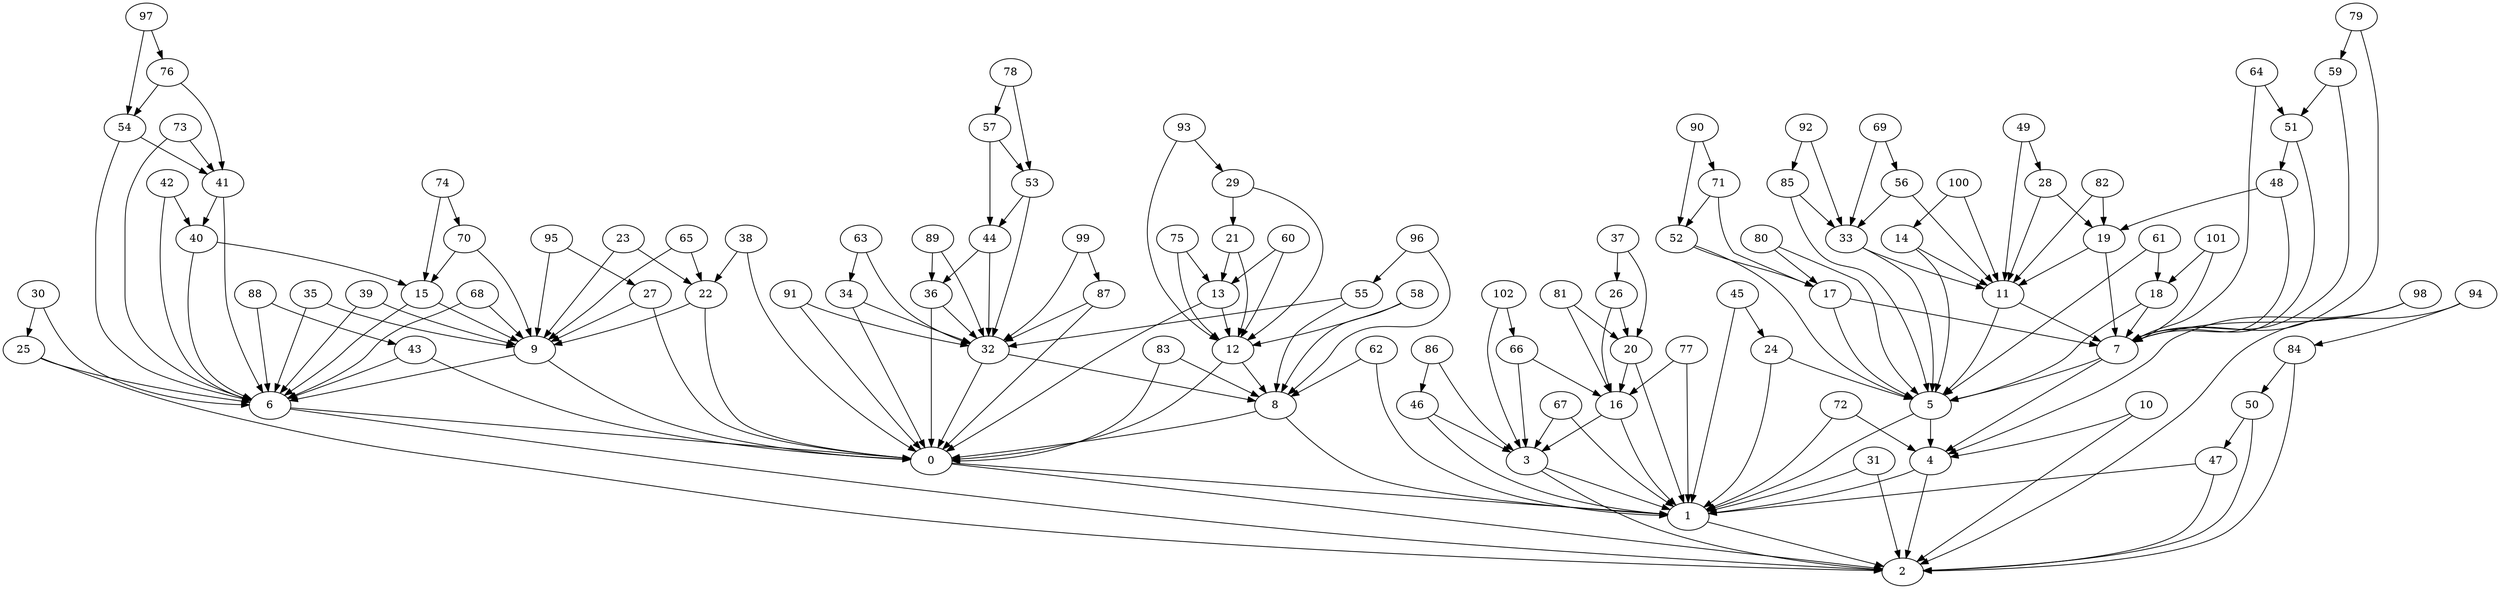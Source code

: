 digraph {0 -> 1;
0 -> 2;
1 -> 2;
2;
3 -> 1;
3 -> 2;
4 -> 1;
4 -> 2;
5 -> 4;
5 -> 1;
6 -> 0;
6 -> 2;
7 -> 5;
7 -> 4;
8 -> 0;
8 -> 1;
9 -> 6;
9 -> 0;
10 -> 4;
10 -> 2;
11 -> 7;
11 -> 5;
12 -> 8;
12 -> 0;
13 -> 12;
13 -> 0;
14 -> 11;
14 -> 5;
15 -> 9;
15 -> 6;
16 -> 3;
16 -> 1;
17 -> 7;
17 -> 5;
18 -> 7;
18 -> 5;
19 -> 11;
19 -> 7;
20 -> 16;
20 -> 1;
21 -> 13;
21 -> 12;
22 -> 9;
22 -> 0;
23 -> 22;
23 -> 9;
24 -> 5;
24 -> 1;
25 -> 6;
25 -> 2;
26 -> 20;
26 -> 16;
27 -> 9;
27 -> 0;
28 -> 19;
28 -> 11;
29 -> 21;
29 -> 12;
30 -> 25;
30 -> 6;
31 -> 1;
31 -> 2;
32 -> 8;
32 -> 0;
33 -> 11;
33 -> 5;
34 -> 32;
34 -> 0;
35 -> 9;
35 -> 6;
36 -> 32;
36 -> 0;
37 -> 26;
37 -> 20;
38 -> 22;
38 -> 0;
39 -> 9;
39 -> 6;
40 -> 15;
40 -> 6;
41 -> 40;
41 -> 6;
42 -> 40;
42 -> 6;
43 -> 6;
43 -> 0;
44 -> 36;
44 -> 32;
45 -> 24;
45 -> 1;
46 -> 3;
46 -> 1;
47 -> 1;
47 -> 2;
48 -> 19;
48 -> 7;
49 -> 28;
49 -> 11;
50 -> 47;
50 -> 2;
51 -> 48;
51 -> 7;
52 -> 17;
52 -> 5;
53 -> 44;
53 -> 32;
54 -> 41;
54 -> 6;
55 -> 32;
55 -> 8;
56 -> 33;
56 -> 11;
57 -> 53;
57 -> 44;
58 -> 12;
58 -> 8;
59 -> 51;
59 -> 7;
60 -> 13;
60 -> 12;
61 -> 18;
61 -> 5;
62 -> 8;
62 -> 1;
63 -> 34;
63 -> 32;
64 -> 51;
64 -> 7;
65 -> 22;
65 -> 9;
66 -> 16;
66 -> 3;
67 -> 3;
67 -> 1;
68 -> 9;
68 -> 6;
69 -> 56;
69 -> 33;
70 -> 15;
70 -> 9;
71 -> 52;
71 -> 17;
72 -> 4;
72 -> 1;
73 -> 41;
73 -> 6;
74 -> 70;
74 -> 15;
75 -> 13;
75 -> 12;
76 -> 54;
76 -> 41;
77 -> 16;
77 -> 1;
78 -> 57;
78 -> 53;
79 -> 59;
79 -> 7;
80 -> 17;
80 -> 5;
81 -> 20;
81 -> 16;
82 -> 19;
82 -> 11;
83 -> 8;
83 -> 0;
84 -> 50;
84 -> 2;
85 -> 33;
85 -> 5;
86 -> 46;
86 -> 3;
87 -> 32;
87 -> 0;
88 -> 43;
88 -> 6;
89 -> 36;
89 -> 32;
90 -> 71;
90 -> 52;
91 -> 32;
91 -> 0;
92 -> 85;
92 -> 33;
93 -> 29;
93 -> 12;
94 -> 84;
94 -> 2;
95 -> 27;
95 -> 9;
96 -> 55;
96 -> 8;
97 -> 76;
97 -> 54;
98 -> 7;
98 -> 4;
99 -> 87;
99 -> 32;
100 -> 14;
100 -> 11;
101 -> 18;
101 -> 7;
102 -> 66;
102 -> 3;
}